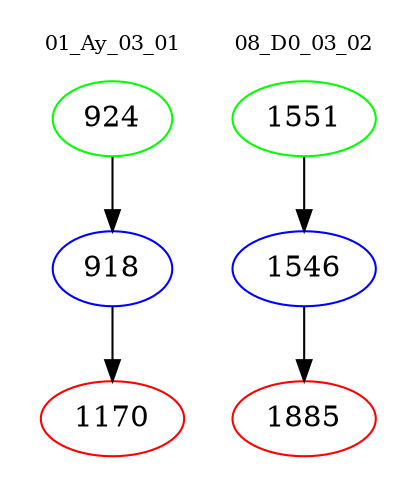 digraph{
subgraph cluster_0 {
color = white
label = "01_Ay_03_01";
fontsize=10;
T0_924 [label="924", color="green"]
T0_924 -> T0_918 [color="black"]
T0_918 [label="918", color="blue"]
T0_918 -> T0_1170 [color="black"]
T0_1170 [label="1170", color="red"]
}
subgraph cluster_1 {
color = white
label = "08_D0_03_02";
fontsize=10;
T1_1551 [label="1551", color="green"]
T1_1551 -> T1_1546 [color="black"]
T1_1546 [label="1546", color="blue"]
T1_1546 -> T1_1885 [color="black"]
T1_1885 [label="1885", color="red"]
}
}
